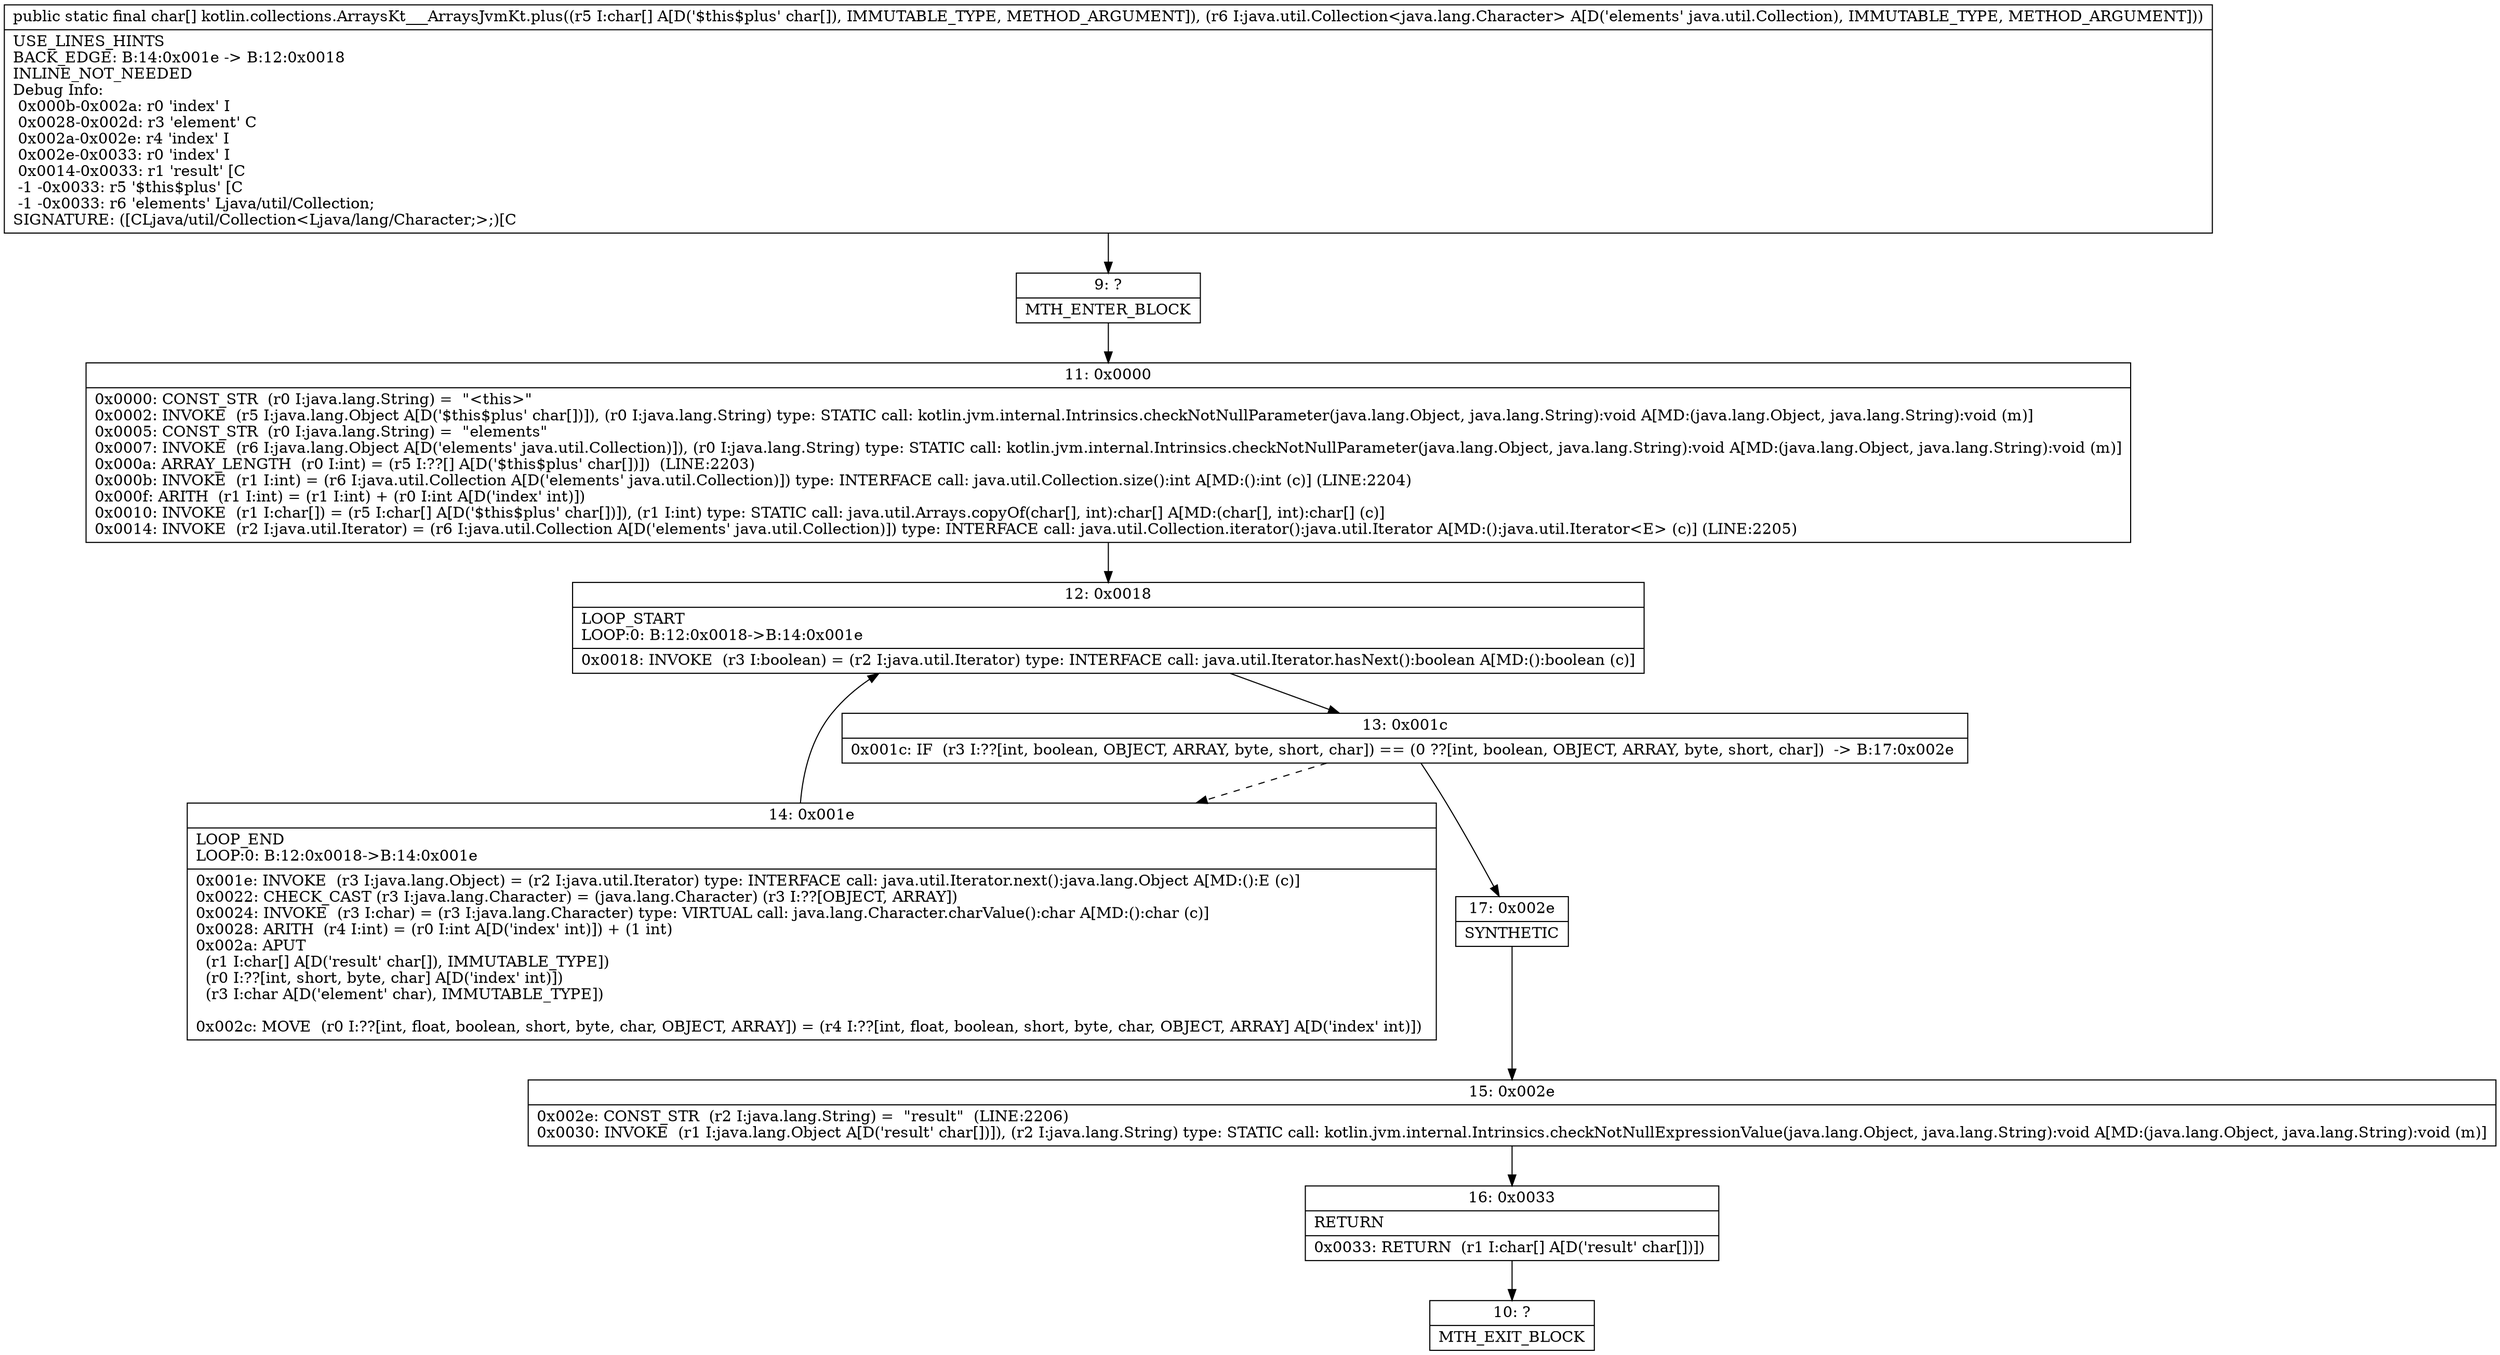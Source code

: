 digraph "CFG forkotlin.collections.ArraysKt___ArraysJvmKt.plus([CLjava\/util\/Collection;)[C" {
Node_9 [shape=record,label="{9\:\ ?|MTH_ENTER_BLOCK\l}"];
Node_11 [shape=record,label="{11\:\ 0x0000|0x0000: CONST_STR  (r0 I:java.lang.String) =  \"\<this\>\" \l0x0002: INVOKE  (r5 I:java.lang.Object A[D('$this$plus' char[])]), (r0 I:java.lang.String) type: STATIC call: kotlin.jvm.internal.Intrinsics.checkNotNullParameter(java.lang.Object, java.lang.String):void A[MD:(java.lang.Object, java.lang.String):void (m)]\l0x0005: CONST_STR  (r0 I:java.lang.String) =  \"elements\" \l0x0007: INVOKE  (r6 I:java.lang.Object A[D('elements' java.util.Collection)]), (r0 I:java.lang.String) type: STATIC call: kotlin.jvm.internal.Intrinsics.checkNotNullParameter(java.lang.Object, java.lang.String):void A[MD:(java.lang.Object, java.lang.String):void (m)]\l0x000a: ARRAY_LENGTH  (r0 I:int) = (r5 I:??[] A[D('$this$plus' char[])])  (LINE:2203)\l0x000b: INVOKE  (r1 I:int) = (r6 I:java.util.Collection A[D('elements' java.util.Collection)]) type: INTERFACE call: java.util.Collection.size():int A[MD:():int (c)] (LINE:2204)\l0x000f: ARITH  (r1 I:int) = (r1 I:int) + (r0 I:int A[D('index' int)]) \l0x0010: INVOKE  (r1 I:char[]) = (r5 I:char[] A[D('$this$plus' char[])]), (r1 I:int) type: STATIC call: java.util.Arrays.copyOf(char[], int):char[] A[MD:(char[], int):char[] (c)]\l0x0014: INVOKE  (r2 I:java.util.Iterator) = (r6 I:java.util.Collection A[D('elements' java.util.Collection)]) type: INTERFACE call: java.util.Collection.iterator():java.util.Iterator A[MD:():java.util.Iterator\<E\> (c)] (LINE:2205)\l}"];
Node_12 [shape=record,label="{12\:\ 0x0018|LOOP_START\lLOOP:0: B:12:0x0018\-\>B:14:0x001e\l|0x0018: INVOKE  (r3 I:boolean) = (r2 I:java.util.Iterator) type: INTERFACE call: java.util.Iterator.hasNext():boolean A[MD:():boolean (c)]\l}"];
Node_13 [shape=record,label="{13\:\ 0x001c|0x001c: IF  (r3 I:??[int, boolean, OBJECT, ARRAY, byte, short, char]) == (0 ??[int, boolean, OBJECT, ARRAY, byte, short, char])  \-\> B:17:0x002e \l}"];
Node_14 [shape=record,label="{14\:\ 0x001e|LOOP_END\lLOOP:0: B:12:0x0018\-\>B:14:0x001e\l|0x001e: INVOKE  (r3 I:java.lang.Object) = (r2 I:java.util.Iterator) type: INTERFACE call: java.util.Iterator.next():java.lang.Object A[MD:():E (c)]\l0x0022: CHECK_CAST (r3 I:java.lang.Character) = (java.lang.Character) (r3 I:??[OBJECT, ARRAY]) \l0x0024: INVOKE  (r3 I:char) = (r3 I:java.lang.Character) type: VIRTUAL call: java.lang.Character.charValue():char A[MD:():char (c)]\l0x0028: ARITH  (r4 I:int) = (r0 I:int A[D('index' int)]) + (1 int) \l0x002a: APUT  \l  (r1 I:char[] A[D('result' char[]), IMMUTABLE_TYPE])\l  (r0 I:??[int, short, byte, char] A[D('index' int)])\l  (r3 I:char A[D('element' char), IMMUTABLE_TYPE])\l \l0x002c: MOVE  (r0 I:??[int, float, boolean, short, byte, char, OBJECT, ARRAY]) = (r4 I:??[int, float, boolean, short, byte, char, OBJECT, ARRAY] A[D('index' int)]) \l}"];
Node_17 [shape=record,label="{17\:\ 0x002e|SYNTHETIC\l}"];
Node_15 [shape=record,label="{15\:\ 0x002e|0x002e: CONST_STR  (r2 I:java.lang.String) =  \"result\"  (LINE:2206)\l0x0030: INVOKE  (r1 I:java.lang.Object A[D('result' char[])]), (r2 I:java.lang.String) type: STATIC call: kotlin.jvm.internal.Intrinsics.checkNotNullExpressionValue(java.lang.Object, java.lang.String):void A[MD:(java.lang.Object, java.lang.String):void (m)]\l}"];
Node_16 [shape=record,label="{16\:\ 0x0033|RETURN\l|0x0033: RETURN  (r1 I:char[] A[D('result' char[])]) \l}"];
Node_10 [shape=record,label="{10\:\ ?|MTH_EXIT_BLOCK\l}"];
MethodNode[shape=record,label="{public static final char[] kotlin.collections.ArraysKt___ArraysJvmKt.plus((r5 I:char[] A[D('$this$plus' char[]), IMMUTABLE_TYPE, METHOD_ARGUMENT]), (r6 I:java.util.Collection\<java.lang.Character\> A[D('elements' java.util.Collection), IMMUTABLE_TYPE, METHOD_ARGUMENT]))  | USE_LINES_HINTS\lBACK_EDGE: B:14:0x001e \-\> B:12:0x0018\lINLINE_NOT_NEEDED\lDebug Info:\l  0x000b\-0x002a: r0 'index' I\l  0x0028\-0x002d: r3 'element' C\l  0x002a\-0x002e: r4 'index' I\l  0x002e\-0x0033: r0 'index' I\l  0x0014\-0x0033: r1 'result' [C\l  \-1 \-0x0033: r5 '$this$plus' [C\l  \-1 \-0x0033: r6 'elements' Ljava\/util\/Collection;\lSIGNATURE: ([CLjava\/util\/Collection\<Ljava\/lang\/Character;\>;)[C\l}"];
MethodNode -> Node_9;Node_9 -> Node_11;
Node_11 -> Node_12;
Node_12 -> Node_13;
Node_13 -> Node_14[style=dashed];
Node_13 -> Node_17;
Node_14 -> Node_12;
Node_17 -> Node_15;
Node_15 -> Node_16;
Node_16 -> Node_10;
}

